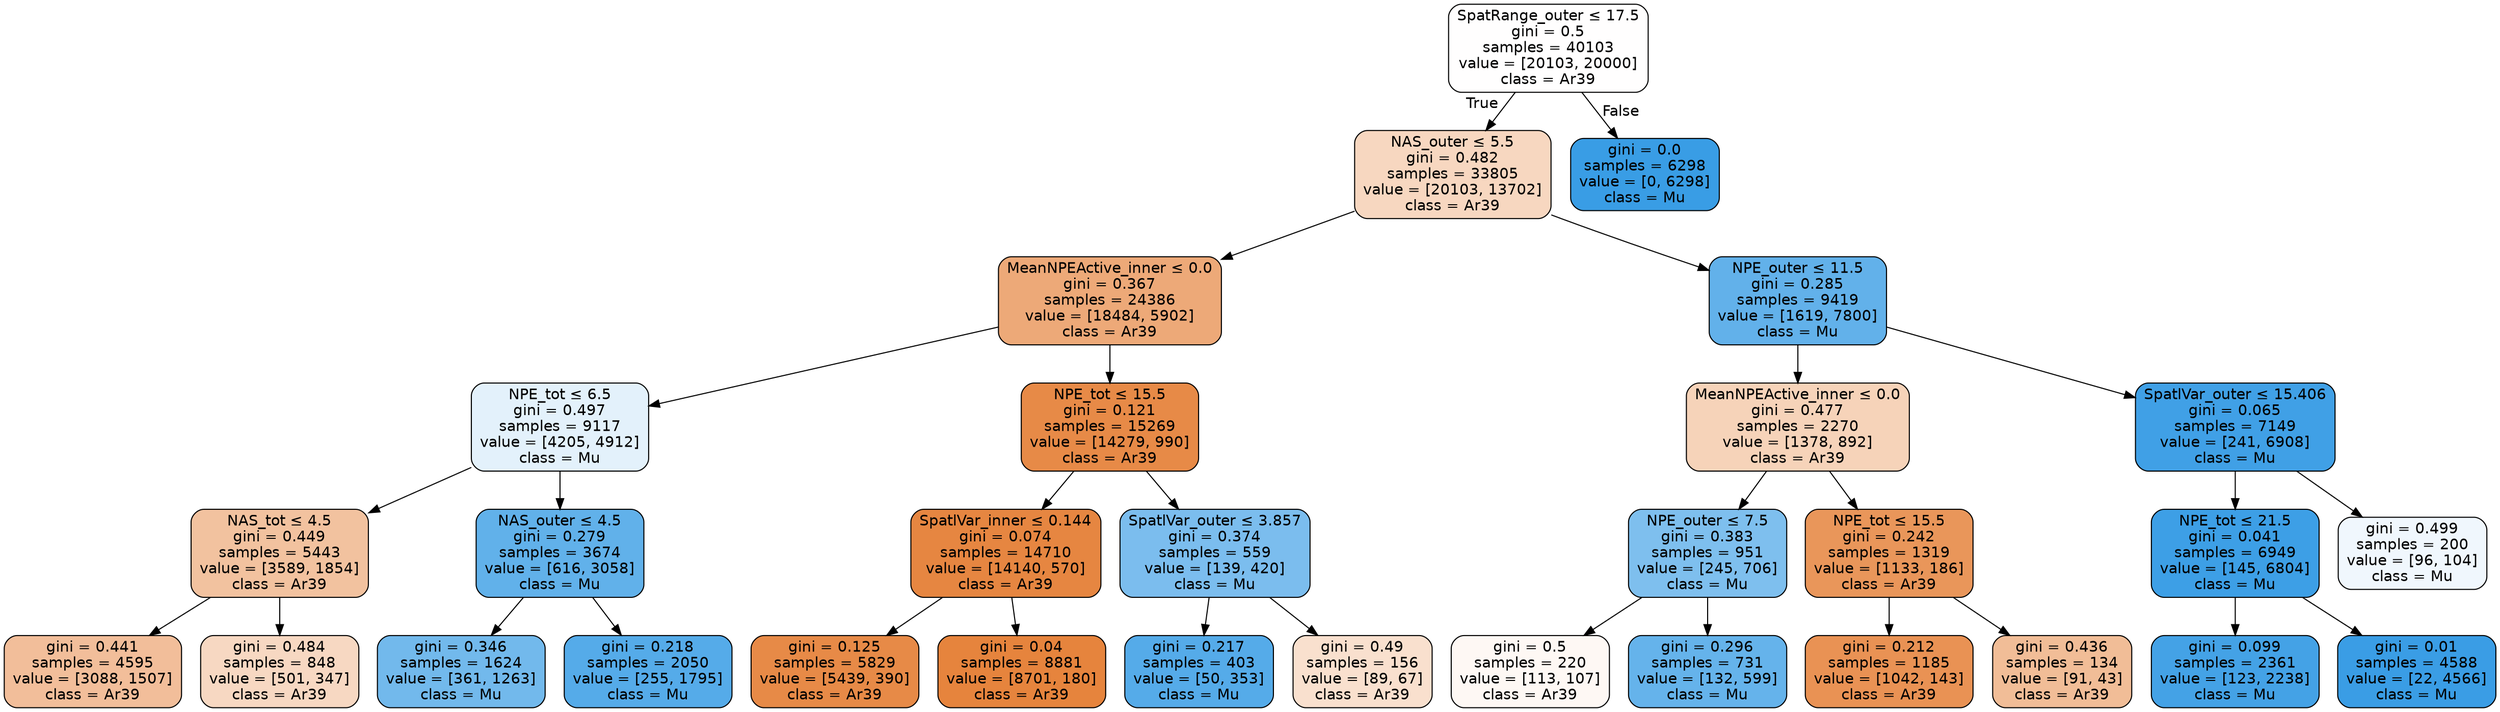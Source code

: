 digraph Tree {
node [shape=box, style="filled, rounded", color="black", fontname=helvetica] ;
edge [fontname=helvetica] ;
0 [label=<SpatRange_outer &le; 17.5<br/>gini = 0.5<br/>samples = 40103<br/>value = [20103, 20000]<br/>class = Ar39>, fillcolor="#fffefe"] ;
1 [label=<NAS_outer &le; 5.5<br/>gini = 0.482<br/>samples = 33805<br/>value = [20103, 13702]<br/>class = Ar39>, fillcolor="#f7d7c0"] ;
0 -> 1 [labeldistance=2.5, labelangle=45, headlabel="True"] ;
2 [label=<MeanNPEActive_inner &le; 0.0<br/>gini = 0.367<br/>samples = 24386<br/>value = [18484, 5902]<br/>class = Ar39>, fillcolor="#eda978"] ;
1 -> 2 ;
3 [label=<NPE_tot &le; 6.5<br/>gini = 0.497<br/>samples = 9117<br/>value = [4205, 4912]<br/>class = Mu>, fillcolor="#e3f1fb"] ;
2 -> 3 ;
4 [label=<NAS_tot &le; 4.5<br/>gini = 0.449<br/>samples = 5443<br/>value = [3589, 1854]<br/>class = Ar39>, fillcolor="#f2c29f"] ;
3 -> 4 ;
5 [label=<gini = 0.441<br/>samples = 4595<br/>value = [3088, 1507]<br/>class = Ar39>, fillcolor="#f2be9a"] ;
4 -> 5 ;
6 [label=<gini = 0.484<br/>samples = 848<br/>value = [501, 347]<br/>class = Ar39>, fillcolor="#f7d8c2"] ;
4 -> 6 ;
7 [label=<NAS_outer &le; 4.5<br/>gini = 0.279<br/>samples = 3674<br/>value = [616, 3058]<br/>class = Mu>, fillcolor="#61b1ea"] ;
3 -> 7 ;
8 [label=<gini = 0.346<br/>samples = 1624<br/>value = [361, 1263]<br/>class = Mu>, fillcolor="#72b9ec"] ;
7 -> 8 ;
9 [label=<gini = 0.218<br/>samples = 2050<br/>value = [255, 1795]<br/>class = Mu>, fillcolor="#55abe9"] ;
7 -> 9 ;
10 [label=<NPE_tot &le; 15.5<br/>gini = 0.121<br/>samples = 15269<br/>value = [14279, 990]<br/>class = Ar39>, fillcolor="#e78a47"] ;
2 -> 10 ;
11 [label=<SpatlVar_inner &le; 0.144<br/>gini = 0.074<br/>samples = 14710<br/>value = [14140, 570]<br/>class = Ar39>, fillcolor="#e68641"] ;
10 -> 11 ;
12 [label=<gini = 0.125<br/>samples = 5829<br/>value = [5439, 390]<br/>class = Ar39>, fillcolor="#e78a47"] ;
11 -> 12 ;
13 [label=<gini = 0.04<br/>samples = 8881<br/>value = [8701, 180]<br/>class = Ar39>, fillcolor="#e6843d"] ;
11 -> 13 ;
14 [label=<SpatlVar_outer &le; 3.857<br/>gini = 0.374<br/>samples = 559<br/>value = [139, 420]<br/>class = Mu>, fillcolor="#7bbdee"] ;
10 -> 14 ;
15 [label=<gini = 0.217<br/>samples = 403<br/>value = [50, 353]<br/>class = Mu>, fillcolor="#55abe9"] ;
14 -> 15 ;
16 [label=<gini = 0.49<br/>samples = 156<br/>value = [89, 67]<br/>class = Ar39>, fillcolor="#f9e0ce"] ;
14 -> 16 ;
17 [label=<NPE_outer &le; 11.5<br/>gini = 0.285<br/>samples = 9419<br/>value = [1619, 7800]<br/>class = Mu>, fillcolor="#62b1ea"] ;
1 -> 17 ;
18 [label=<MeanNPEActive_inner &le; 0.0<br/>gini = 0.477<br/>samples = 2270<br/>value = [1378, 892]<br/>class = Ar39>, fillcolor="#f6d3b9"] ;
17 -> 18 ;
19 [label=<NPE_outer &le; 7.5<br/>gini = 0.383<br/>samples = 951<br/>value = [245, 706]<br/>class = Mu>, fillcolor="#7ebfee"] ;
18 -> 19 ;
20 [label=<gini = 0.5<br/>samples = 220<br/>value = [113, 107]<br/>class = Ar39>, fillcolor="#fef8f4"] ;
19 -> 20 ;
21 [label=<gini = 0.296<br/>samples = 731<br/>value = [132, 599]<br/>class = Mu>, fillcolor="#65b3eb"] ;
19 -> 21 ;
22 [label=<NPE_tot &le; 15.5<br/>gini = 0.242<br/>samples = 1319<br/>value = [1133, 186]<br/>class = Ar39>, fillcolor="#e9965a"] ;
18 -> 22 ;
23 [label=<gini = 0.212<br/>samples = 1185<br/>value = [1042, 143]<br/>class = Ar39>, fillcolor="#e99254"] ;
22 -> 23 ;
24 [label=<gini = 0.436<br/>samples = 134<br/>value = [91, 43]<br/>class = Ar39>, fillcolor="#f1bd97"] ;
22 -> 24 ;
25 [label=<SpatlVar_outer &le; 15.406<br/>gini = 0.065<br/>samples = 7149<br/>value = [241, 6908]<br/>class = Mu>, fillcolor="#40a0e6"] ;
17 -> 25 ;
26 [label=<NPE_tot &le; 21.5<br/>gini = 0.041<br/>samples = 6949<br/>value = [145, 6804]<br/>class = Mu>, fillcolor="#3d9fe6"] ;
25 -> 26 ;
27 [label=<gini = 0.099<br/>samples = 2361<br/>value = [123, 2238]<br/>class = Mu>, fillcolor="#44a2e6"] ;
26 -> 27 ;
28 [label=<gini = 0.01<br/>samples = 4588<br/>value = [22, 4566]<br/>class = Mu>, fillcolor="#3a9de5"] ;
26 -> 28 ;
29 [label=<gini = 0.499<br/>samples = 200<br/>value = [96, 104]<br/>class = Mu>, fillcolor="#f0f7fd"] ;
25 -> 29 ;
30 [label=<gini = 0.0<br/>samples = 6298<br/>value = [0, 6298]<br/>class = Mu>, fillcolor="#399de5"] ;
0 -> 30 [labeldistance=2.5, labelangle=-45, headlabel="False"] ;
}